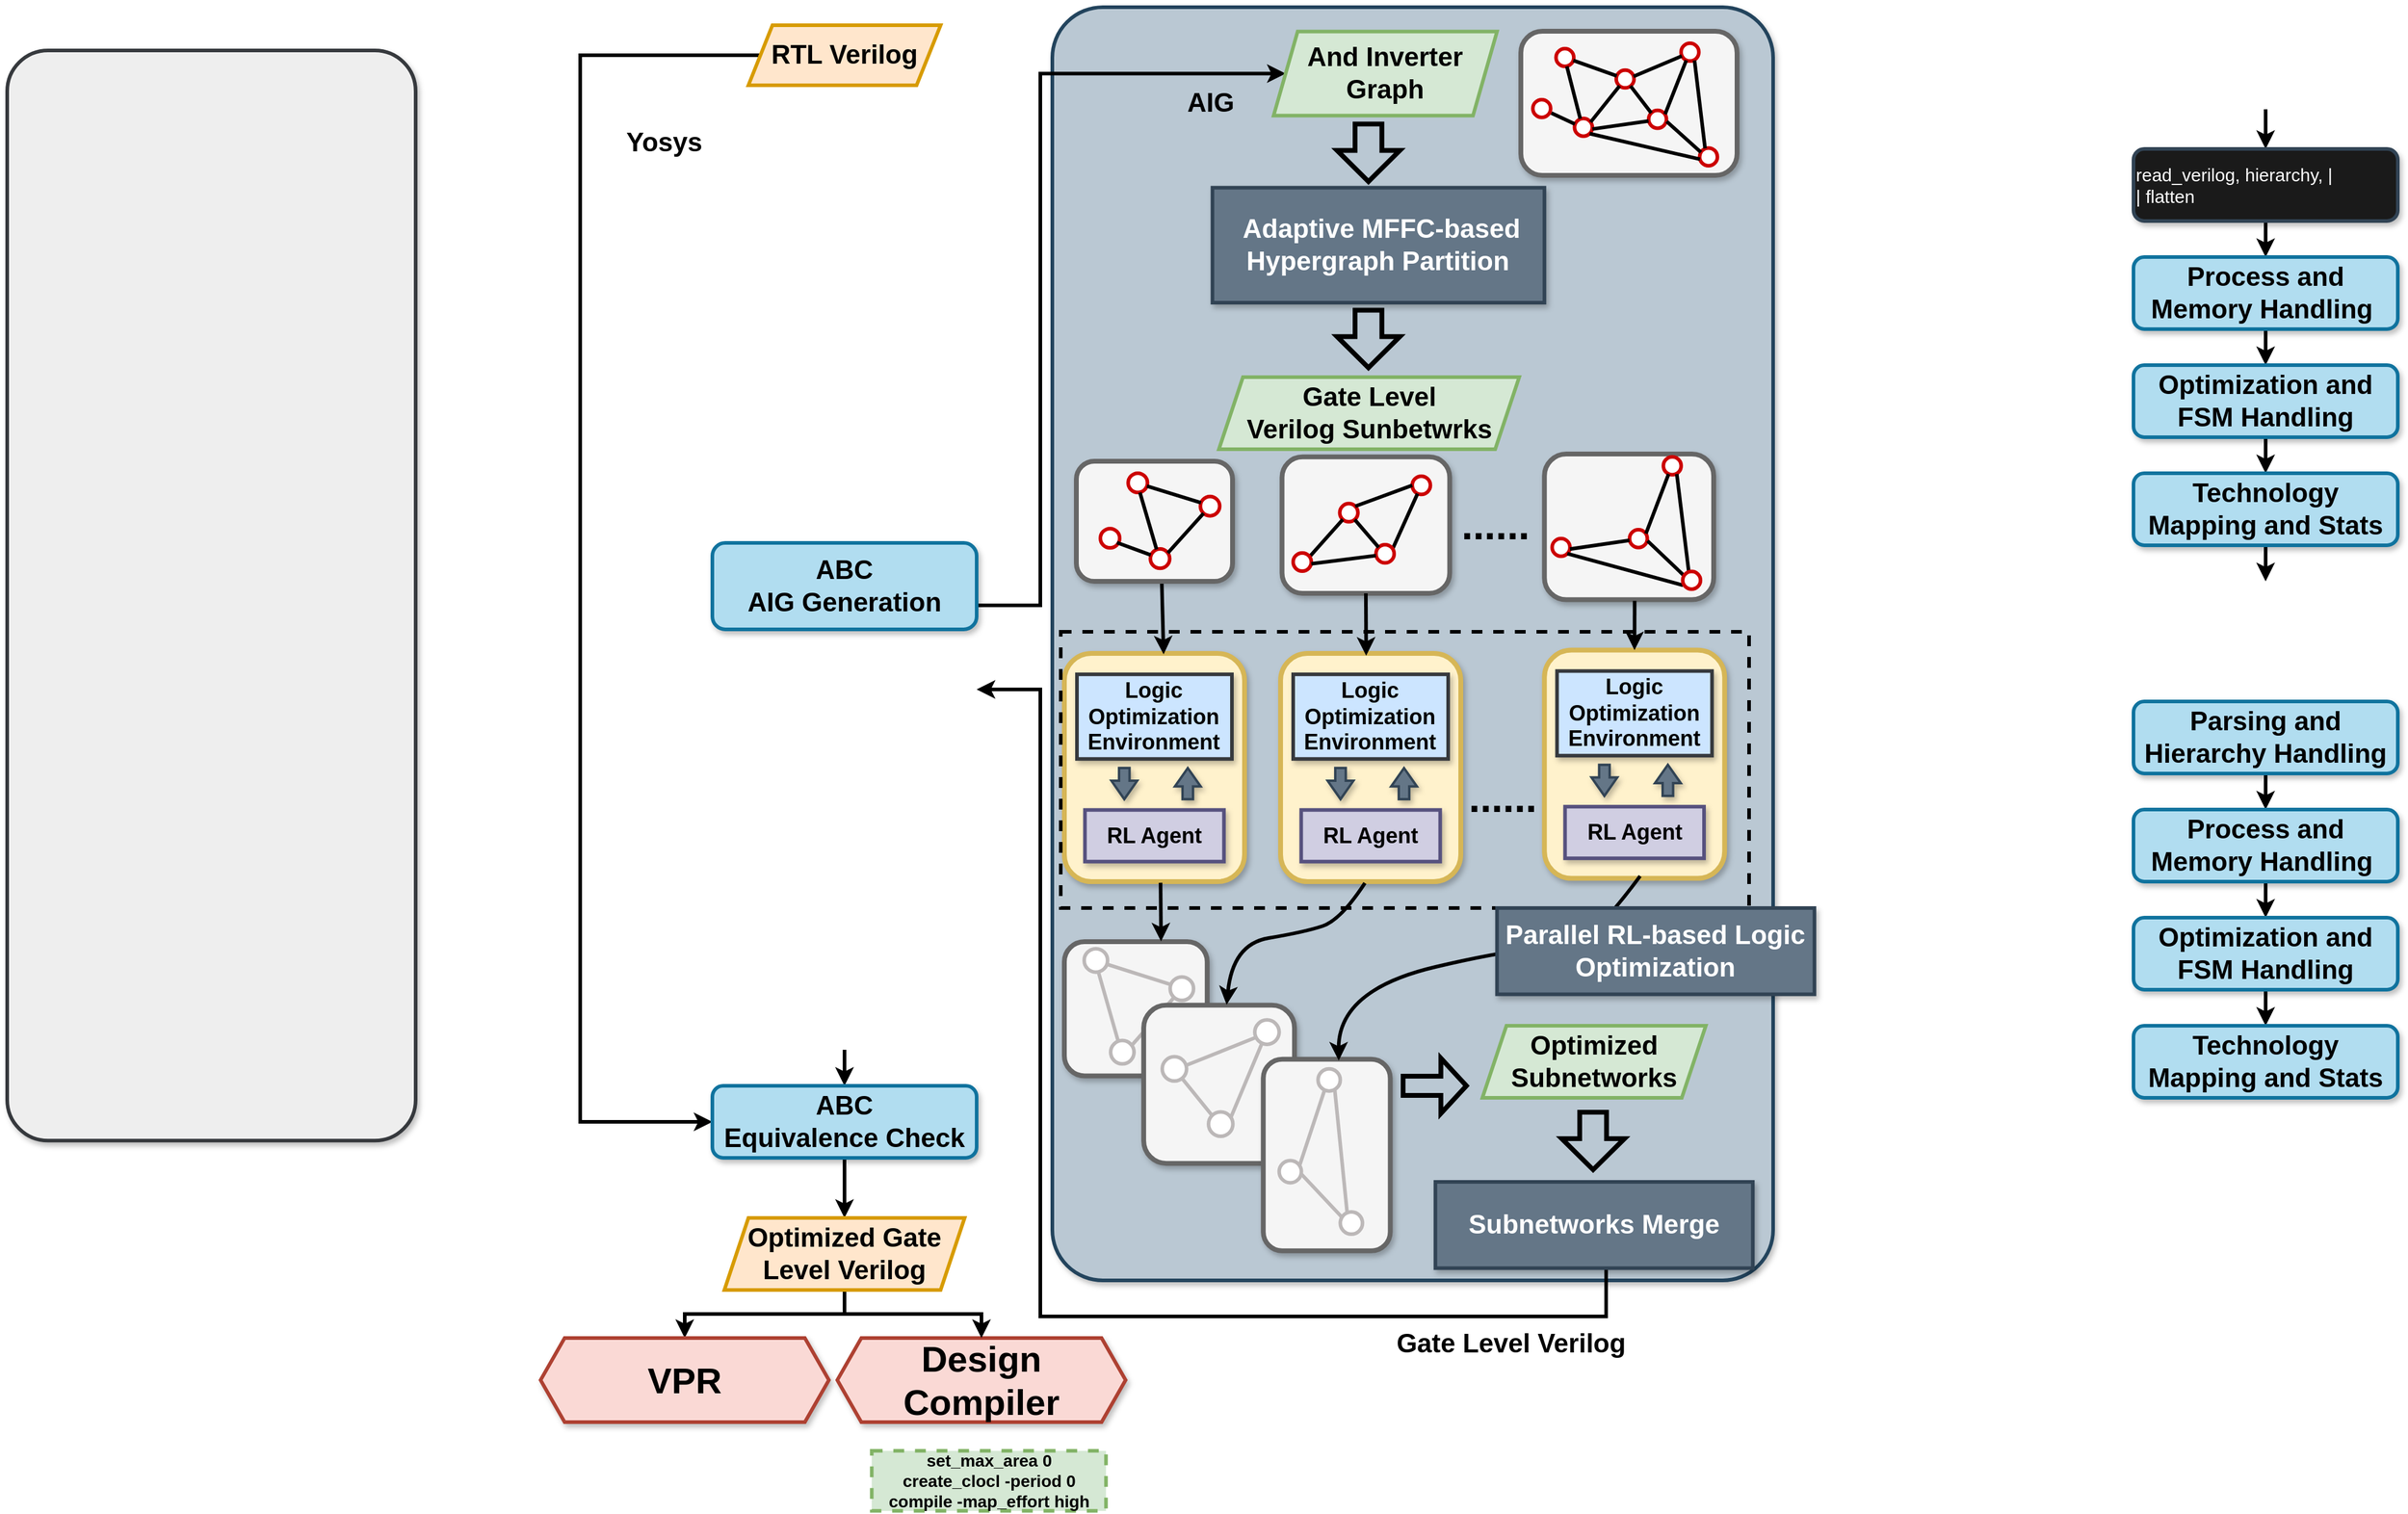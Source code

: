 <mxfile version="24.7.6">
  <diagram name="第 1 页" id="HAvIKgZ25yOHQbioZGKh">
    <mxGraphModel dx="6003" dy="2794" grid="1" gridSize="10" guides="1" tooltips="1" connect="1" arrows="1" fold="1" page="1" pageScale="1" pageWidth="1150" pageHeight="1300" math="0" shadow="0">
      <root>
        <mxCell id="0" />
        <mxCell id="1" parent="0" />
        <mxCell id="H0RHcH_2FTHYZ-mKpaNJ-111" value="" style="rounded=1;whiteSpace=wrap;html=1;fillColor=#bac8d3;strokeColor=#23445d;strokeWidth=3;shadow=1;arcSize=7;textShadow=1;" vertex="1" parent="1">
          <mxGeometry x="-1810" y="-1276" width="600" height="1060" as="geometry" />
        </mxCell>
        <mxCell id="fzru5klA7RKhJBc94vuA-6" value="&lt;font face=&quot;Helvetica&quot; size=&quot;1&quot;&gt;&lt;b style=&quot;font-size: 30px;&quot;&gt;Design Compiler&lt;/b&gt;&lt;/font&gt;" style="shape=hexagon;perimeter=hexagonPerimeter2;whiteSpace=wrap;html=1;fixedSize=1;strokeColor=#ae4132;fillColor=#fad9d5;strokeWidth=3;shadow=1;" parent="1" vertex="1">
          <mxGeometry x="-1989" y="-168" width="240" height="70" as="geometry" />
        </mxCell>
        <mxCell id="fzru5klA7RKhJBc94vuA-12" value="&lt;font face=&quot;Helvetica&quot; style=&quot;font-size: 14px;&quot;&gt;&lt;b style=&quot;&quot;&gt;set_max_area 0&lt;br&gt;create_clocl -period 0&lt;br&gt;compile -map_effort high&lt;/b&gt;&lt;/font&gt;" style="rounded=0;whiteSpace=wrap;html=1;dashed=1;perimeterSpacing=3;strokeWidth=3;fillColor=#d5e8d4;strokeColor=#82b366;" parent="1" vertex="1">
          <mxGeometry x="-1960.32" y="-74.07" width="195" height="50" as="geometry" />
        </mxCell>
        <mxCell id="-el-lTCZ7dYY3-WtjOfP-2" value="" style="rounded=1;whiteSpace=wrap;html=1;fillColor=#eeeeee;strokeColor=#36393d;strokeWidth=3;shadow=1;arcSize=10;" parent="1" vertex="1">
          <mxGeometry x="-2680" y="-1240" width="340" height="907.66" as="geometry" />
        </mxCell>
        <mxCell id="-el-lTCZ7dYY3-WtjOfP-6" value="" style="endArrow=classic;html=1;rounded=0;strokeWidth=3;entryX=0;entryY=0.5;entryDx=0;entryDy=0;edgeStyle=orthogonalEdgeStyle;exitX=1;exitY=0.5;exitDx=0;exitDy=0;" parent="1" target="H0RHcH_2FTHYZ-mKpaNJ-187" edge="1" source="H0RHcH_2FTHYZ-mKpaNJ-228">
          <mxGeometry width="50" height="50" relative="1" as="geometry">
            <mxPoint x="-1966" y="-1018" as="sourcePoint" />
            <mxPoint x="-1515.21" y="-1222.53" as="targetPoint" />
            <Array as="points">
              <mxPoint x="-1946" y="-788" />
              <mxPoint x="-1946" y="-778" />
              <mxPoint x="-1820" y="-778" />
              <mxPoint x="-1820" y="-1221" />
            </Array>
          </mxGeometry>
        </mxCell>
        <mxCell id="-el-lTCZ7dYY3-WtjOfP-274" value="" style="endArrow=classic;html=1;rounded=0;strokeWidth=3;edgeStyle=orthogonalEdgeStyle;exitX=0.53;exitY=0.986;exitDx=0;exitDy=0;exitPerimeter=0;entryX=1;entryY=0.5;entryDx=0;entryDy=0;" parent="1" source="H0RHcH_2FTHYZ-mKpaNJ-75" edge="1">
          <mxGeometry width="50" height="50" relative="1" as="geometry">
            <mxPoint x="-1253.21" y="-96.06" as="sourcePoint" />
            <mxPoint x="-1873" y="-708" as="targetPoint" />
            <Array as="points">
              <mxPoint x="-1349" y="-186" />
              <mxPoint x="-1820" y="-186" />
              <mxPoint x="-1820" y="-708" />
            </Array>
          </mxGeometry>
        </mxCell>
        <mxCell id="-el-lTCZ7dYY3-WtjOfP-275" value="&lt;b style=&quot;&quot;&gt;&lt;font style=&quot;font-size: 22px;&quot;&gt;AIG&amp;nbsp;&lt;/font&gt;&lt;/b&gt;" style="text;html=1;align=center;verticalAlign=middle;whiteSpace=wrap;rounded=0;" parent="1" vertex="1">
          <mxGeometry x="-1711.62" y="-1201.15" width="74.12" height="10.15" as="geometry" />
        </mxCell>
        <mxCell id="H0RHcH_2FTHYZ-mKpaNJ-251" style="edgeStyle=orthogonalEdgeStyle;rounded=0;orthogonalLoop=1;jettySize=auto;html=1;entryX=0;entryY=0.5;entryDx=0;entryDy=0;strokeWidth=3;" edge="1" parent="1" source="SU_nRj_41NOhbr6IneJR-1" target="H0RHcH_2FTHYZ-mKpaNJ-248">
          <mxGeometry relative="1" as="geometry">
            <Array as="points">
              <mxPoint x="-2203" y="-1236" />
              <mxPoint x="-2203" y="-348" />
            </Array>
          </mxGeometry>
        </mxCell>
        <mxCell id="SU_nRj_41NOhbr6IneJR-1" value="&lt;b style=&quot;&quot;&gt;&lt;font style=&quot;font-size: 22px;&quot;&gt;RTL Verilog&lt;/font&gt;&lt;/b&gt;" style="shape=parallelogram;perimeter=parallelogramPerimeter;whiteSpace=wrap;html=1;fixedSize=1;fillColor=#ffe6cc;strokeColor=#d79b00;strokeWidth=3;" parent="1" vertex="1">
          <mxGeometry x="-2063" y="-1261" width="160" height="50" as="geometry" />
        </mxCell>
        <mxCell id="SU_nRj_41NOhbr6IneJR-2" value="&lt;font style=&quot;font-size: 22px;&quot;&gt;&lt;b&gt;Yosys&lt;/b&gt;&lt;/font&gt;" style="text;html=1;align=center;verticalAlign=middle;whiteSpace=wrap;rounded=0;" parent="1" vertex="1">
          <mxGeometry x="-2163" y="-1178" width="60" height="30" as="geometry" />
        </mxCell>
        <mxCell id="H0RHcH_2FTHYZ-mKpaNJ-74" value="" style="shape=flexArrow;endArrow=classic;html=1;rounded=0;strokeWidth=4;endWidth=25.993;endSize=7.303;width=19.31;" edge="1" parent="1">
          <mxGeometry width="50" height="50" relative="1" as="geometry">
            <mxPoint x="-1546.841" y="-1180.728" as="sourcePoint" />
            <mxPoint x="-1546.841" y="-1128.867" as="targetPoint" />
          </mxGeometry>
        </mxCell>
        <mxCell id="H0RHcH_2FTHYZ-mKpaNJ-75" value="&lt;b style=&quot;&quot;&gt;&lt;font style=&quot;font-size: 22px;&quot;&gt;Subnetworks Merge&lt;/font&gt;&lt;/b&gt;" style="rounded=0;whiteSpace=wrap;html=1;fillColor=#647687;fontColor=#ffffff;strokeColor=#314354;strokeWidth=3;shadow=1;container=0;" vertex="1" parent="1">
          <mxGeometry x="-1491.124" y="-297.998" width="264.237" height="71.808" as="geometry" />
        </mxCell>
        <mxCell id="H0RHcH_2FTHYZ-mKpaNJ-76" value="" style="shape=flexArrow;endArrow=classic;html=1;rounded=0;strokeWidth=4;endWidth=25.993;endSize=7.303;width=19.31;" edge="1" parent="1">
          <mxGeometry width="50" height="50" relative="1" as="geometry">
            <mxPoint x="-1359.836" y="-357.997" as="sourcePoint" />
            <mxPoint x="-1359.836" y="-306.136" as="targetPoint" />
          </mxGeometry>
        </mxCell>
        <mxCell id="H0RHcH_2FTHYZ-mKpaNJ-93" value="" style="shape=flexArrow;endArrow=classic;html=1;rounded=0;strokeWidth=4;endWidth=25.993;endSize=7.303;width=19.31;" edge="1" parent="1">
          <mxGeometry width="50" height="50" relative="1" as="geometry">
            <mxPoint x="-1546.841" y="-1025.731" as="sourcePoint" />
            <mxPoint x="-1546.841" y="-973.869" as="targetPoint" />
          </mxGeometry>
        </mxCell>
        <mxCell id="H0RHcH_2FTHYZ-mKpaNJ-94" value="&lt;span style=&quot;font-size: 34px;&quot;&gt;&lt;b&gt;......&lt;/b&gt;&lt;/span&gt;" style="text;html=1;align=center;verticalAlign=middle;whiteSpace=wrap;rounded=0;container=0;" vertex="1" parent="1">
          <mxGeometry x="-1487.155" y="-856.764" width="92.483" height="23.936" as="geometry" />
        </mxCell>
        <mxCell id="H0RHcH_2FTHYZ-mKpaNJ-73" value="&lt;b style=&quot;color: rgb(0, 0, 0);&quot;&gt;&lt;font style=&quot;font-size: 22px;&quot; color=&quot;#ffffff&quot;&gt;&amp;nbsp;Adaptive MFFC-based Hypergraph Partition&lt;/font&gt;&lt;/b&gt;" style="rounded=0;whiteSpace=wrap;html=1;fillColor=#647687;fontColor=#ffffff;strokeColor=#314354;strokeWidth=3;shadow=1;container=0;" vertex="1" parent="1">
          <mxGeometry x="-1676.71" y="-1125.73" width="276.35" height="95.74" as="geometry" />
        </mxCell>
        <mxCell id="H0RHcH_2FTHYZ-mKpaNJ-119" value="" style="group" vertex="1" connectable="0" parent="1">
          <mxGeometry x="-1400.36" y="-904" width="140.89" height="121.27" as="geometry" />
        </mxCell>
        <mxCell id="H0RHcH_2FTHYZ-mKpaNJ-77" value="" style="rounded=1;whiteSpace=wrap;html=1;fillColor=#f5f5f5;fontColor=#333333;strokeColor=#666666;strokeWidth=4;shadow=1;container=0;" vertex="1" parent="H0RHcH_2FTHYZ-mKpaNJ-119">
          <mxGeometry width="140.89" height="121.27" as="geometry" />
        </mxCell>
        <mxCell id="H0RHcH_2FTHYZ-mKpaNJ-85" value="" style="ellipse;whiteSpace=wrap;html=1;aspect=fixed;strokeColor=#CC0000;strokeWidth=3;container=0;" vertex="1" parent="H0RHcH_2FTHYZ-mKpaNJ-119">
          <mxGeometry x="6.441" y="70.337" width="14.79" height="14.79" as="geometry" />
        </mxCell>
        <mxCell id="H0RHcH_2FTHYZ-mKpaNJ-86" value="" style="ellipse;whiteSpace=wrap;html=1;aspect=fixed;strokeColor=#CC0000;strokeWidth=3;container=0;" vertex="1" parent="H0RHcH_2FTHYZ-mKpaNJ-119">
          <mxGeometry x="70.848" y="63.06" width="14.79" height="14.79" as="geometry" />
        </mxCell>
        <mxCell id="H0RHcH_2FTHYZ-mKpaNJ-87" value="" style="ellipse;whiteSpace=wrap;html=1;aspect=fixed;strokeColor=#CC0000;strokeWidth=3;container=0;" vertex="1" parent="H0RHcH_2FTHYZ-mKpaNJ-119">
          <mxGeometry x="99.026" y="2.425" width="14.79" height="14.79" as="geometry" />
        </mxCell>
        <mxCell id="H0RHcH_2FTHYZ-mKpaNJ-88" value="" style="endArrow=none;html=1;rounded=0;strokeWidth=3;exitX=1.003;exitY=0.597;exitDx=0;exitDy=0;exitPerimeter=0;entryX=-0.006;entryY=0.597;entryDx=0;entryDy=0;entryPerimeter=0;" edge="1" parent="H0RHcH_2FTHYZ-mKpaNJ-119" source="H0RHcH_2FTHYZ-mKpaNJ-85" target="H0RHcH_2FTHYZ-mKpaNJ-86">
          <mxGeometry width="50" height="50" relative="1" as="geometry">
            <mxPoint x="24.958" y="79.068" as="sourcePoint" />
            <mxPoint x="49.11" y="48.508" as="targetPoint" />
          </mxGeometry>
        </mxCell>
        <mxCell id="H0RHcH_2FTHYZ-mKpaNJ-89" value="" style="endArrow=none;html=1;rounded=0;strokeWidth=3;entryX=0.923;entryY=0.216;entryDx=0;entryDy=0;exitX=0.292;exitY=0.963;exitDx=0;exitDy=0;exitPerimeter=0;entryPerimeter=0;" edge="1" parent="H0RHcH_2FTHYZ-mKpaNJ-119" source="H0RHcH_2FTHYZ-mKpaNJ-87" target="H0RHcH_2FTHYZ-mKpaNJ-86">
          <mxGeometry width="50" height="50" relative="1" as="geometry">
            <mxPoint x="59.979" y="48.508" as="sourcePoint" />
            <mxPoint x="77.288" y="70.822" as="targetPoint" />
          </mxGeometry>
        </mxCell>
        <mxCell id="H0RHcH_2FTHYZ-mKpaNJ-90" value="" style="endArrow=none;html=1;rounded=0;strokeWidth=3;exitX=1.012;exitY=0.625;exitDx=0;exitDy=0;exitPerimeter=0;entryX=0.073;entryY=0.237;entryDx=0;entryDy=0;entryPerimeter=0;" edge="1" parent="H0RHcH_2FTHYZ-mKpaNJ-119" source="H0RHcH_2FTHYZ-mKpaNJ-86" target="H0RHcH_2FTHYZ-mKpaNJ-108">
          <mxGeometry width="50" height="50" relative="1" as="geometry">
            <mxPoint x="86.949" y="48.508" as="sourcePoint" />
            <mxPoint x="154.174" y="94.591" as="targetPoint" />
          </mxGeometry>
        </mxCell>
        <mxCell id="H0RHcH_2FTHYZ-mKpaNJ-91" value="" style="endArrow=none;html=1;rounded=0;strokeWidth=3;entryX=0.308;entryY=0.021;entryDx=0;entryDy=0;exitX=0.755;exitY=0.968;exitDx=0;exitDy=0;exitPerimeter=0;entryPerimeter=0;" edge="1" parent="H0RHcH_2FTHYZ-mKpaNJ-119" source="H0RHcH_2FTHYZ-mKpaNJ-87">
          <mxGeometry width="50" height="50" relative="1" as="geometry">
            <mxPoint x="107.881" y="26.194" as="sourcePoint" />
            <mxPoint x="120.087" y="97.423" as="targetPoint" />
          </mxGeometry>
        </mxCell>
        <mxCell id="H0RHcH_2FTHYZ-mKpaNJ-92" value="" style="endArrow=none;html=1;rounded=0;strokeWidth=3;exitX=1;exitY=1;exitDx=0;exitDy=0;entryX=0.018;entryY=0.633;entryDx=0;entryDy=0;entryPerimeter=0;" edge="1" parent="H0RHcH_2FTHYZ-mKpaNJ-119" source="H0RHcH_2FTHYZ-mKpaNJ-85">
          <mxGeometry width="50" height="50" relative="1" as="geometry">
            <mxPoint x="26.568" y="86.829" as="sourcePoint" />
            <mxPoint x="115.417" y="109.298" as="targetPoint" />
          </mxGeometry>
        </mxCell>
        <mxCell id="H0RHcH_2FTHYZ-mKpaNJ-108" value="" style="ellipse;whiteSpace=wrap;html=1;aspect=fixed;strokeColor=#CC0000;strokeWidth=3;container=0;" vertex="1" parent="H0RHcH_2FTHYZ-mKpaNJ-119">
          <mxGeometry x="115.127" y="97.744" width="14.79" height="14.79" as="geometry" />
        </mxCell>
        <mxCell id="H0RHcH_2FTHYZ-mKpaNJ-10" value="&lt;span style=&quot;font-size: 34px;&quot;&gt;&lt;b&gt;......&lt;/b&gt;&lt;/span&gt;" style="text;html=1;align=center;verticalAlign=middle;whiteSpace=wrap;rounded=0;container=0;" vertex="1" parent="1">
          <mxGeometry x="-1480.501" y="-629.968" width="92.483" height="23.936" as="geometry" />
        </mxCell>
        <mxCell id="H0RHcH_2FTHYZ-mKpaNJ-186" value="" style="group" vertex="1" connectable="0" parent="1">
          <mxGeometry x="-1420" y="-1256" width="180" height="120" as="geometry" />
        </mxCell>
        <mxCell id="H0RHcH_2FTHYZ-mKpaNJ-185" value="" style="rounded=1;whiteSpace=wrap;html=1;fillColor=#f5f5f5;fontColor=#333333;strokeColor=#666666;strokeWidth=4;shadow=1;container=0;" vertex="1" parent="H0RHcH_2FTHYZ-mKpaNJ-186">
          <mxGeometry width="180" height="120" as="geometry" />
        </mxCell>
        <mxCell id="H0RHcH_2FTHYZ-mKpaNJ-155" value="" style="ellipse;whiteSpace=wrap;html=1;aspect=fixed;strokeColor=#CC0000;strokeWidth=3;container=0;" vertex="1" parent="H0RHcH_2FTHYZ-mKpaNJ-186">
          <mxGeometry x="29.28" y="14.472" width="14.81" height="14.81" as="geometry" />
        </mxCell>
        <mxCell id="H0RHcH_2FTHYZ-mKpaNJ-156" value="" style="ellipse;whiteSpace=wrap;html=1;aspect=fixed;strokeColor=#CC0000;strokeWidth=3;container=0;" vertex="1" parent="H0RHcH_2FTHYZ-mKpaNJ-186">
          <mxGeometry x="44.704" y="72.605" width="14.81" height="14.81" as="geometry" />
        </mxCell>
        <mxCell id="H0RHcH_2FTHYZ-mKpaNJ-157" value="" style="ellipse;whiteSpace=wrap;html=1;aspect=fixed;strokeColor=#CC0000;strokeWidth=3;container=0;" vertex="1" parent="H0RHcH_2FTHYZ-mKpaNJ-186">
          <mxGeometry x="79.408" y="32.359" width="14.81" height="14.81" as="geometry" />
        </mxCell>
        <mxCell id="H0RHcH_2FTHYZ-mKpaNJ-158" value="" style="ellipse;whiteSpace=wrap;html=1;aspect=fixed;strokeColor=#CC0000;strokeWidth=3;container=0;" vertex="1" parent="H0RHcH_2FTHYZ-mKpaNJ-186">
          <mxGeometry x="106.4" y="65.898" width="14.81" height="14.81" as="geometry" />
        </mxCell>
        <mxCell id="H0RHcH_2FTHYZ-mKpaNJ-159" value="" style="ellipse;whiteSpace=wrap;html=1;aspect=fixed;strokeColor=#CC0000;strokeWidth=3;container=0;" vertex="1" parent="H0RHcH_2FTHYZ-mKpaNJ-186">
          <mxGeometry x="133.392" y="10" width="14.81" height="14.81" as="geometry" />
        </mxCell>
        <mxCell id="H0RHcH_2FTHYZ-mKpaNJ-160" value="" style="ellipse;whiteSpace=wrap;html=1;aspect=fixed;strokeColor=#CC0000;strokeWidth=3;container=0;" vertex="1" parent="H0RHcH_2FTHYZ-mKpaNJ-186">
          <mxGeometry x="148.816" y="97.2" width="14.81" height="14.81" as="geometry" />
        </mxCell>
        <mxCell id="H0RHcH_2FTHYZ-mKpaNJ-161" value="" style="ellipse;whiteSpace=wrap;html=1;aspect=fixed;strokeColor=#CC0000;strokeWidth=3;container=0;" vertex="1" parent="H0RHcH_2FTHYZ-mKpaNJ-186">
          <mxGeometry x="10" y="56.954" width="14.81" height="14.81" as="geometry" />
        </mxCell>
        <mxCell id="H0RHcH_2FTHYZ-mKpaNJ-162" value="" style="endArrow=none;html=1;rounded=0;strokeWidth=3;exitX=0.017;exitY=0.313;exitDx=0;exitDy=0;exitPerimeter=0;" edge="1" parent="H0RHcH_2FTHYZ-mKpaNJ-186" source="H0RHcH_2FTHYZ-mKpaNJ-156">
          <mxGeometry width="50" height="50" relative="1" as="geometry">
            <mxPoint x="6.144" y="90.493" as="sourcePoint" />
            <mxPoint x="25.424" y="68.134" as="targetPoint" />
          </mxGeometry>
        </mxCell>
        <mxCell id="H0RHcH_2FTHYZ-mKpaNJ-163" value="" style="endArrow=none;html=1;rounded=0;strokeWidth=3;exitX=0.321;exitY=0.022;exitDx=0;exitDy=0;exitPerimeter=0;entryX=0.609;entryY=1;entryDx=0;entryDy=0;entryPerimeter=0;" edge="1" parent="H0RHcH_2FTHYZ-mKpaNJ-186" source="H0RHcH_2FTHYZ-mKpaNJ-156" target="H0RHcH_2FTHYZ-mKpaNJ-155">
          <mxGeometry width="50" height="50" relative="1" as="geometry">
            <mxPoint x="56.658" y="42.644" as="sourcePoint" />
            <mxPoint x="36.992" y="32.359" as="targetPoint" />
          </mxGeometry>
        </mxCell>
        <mxCell id="H0RHcH_2FTHYZ-mKpaNJ-164" value="" style="endArrow=none;html=1;rounded=0;strokeWidth=3;exitX=0.027;exitY=0.324;exitDx=0;exitDy=0;exitPerimeter=0;entryX=0.974;entryY=0.663;entryDx=0;entryDy=0;entryPerimeter=0;" edge="1" parent="H0RHcH_2FTHYZ-mKpaNJ-186" source="H0RHcH_2FTHYZ-mKpaNJ-157" target="H0RHcH_2FTHYZ-mKpaNJ-155">
          <mxGeometry width="50" height="50" relative="1" as="geometry">
            <mxPoint x="64.37" y="38.172" as="sourcePoint" />
            <mxPoint x="44.704" y="27.887" as="targetPoint" />
          </mxGeometry>
        </mxCell>
        <mxCell id="H0RHcH_2FTHYZ-mKpaNJ-165" value="" style="endArrow=none;html=1;rounded=0;strokeWidth=3;exitX=0.906;exitY=0.204;exitDx=0;exitDy=0;exitPerimeter=0;" edge="1" parent="H0RHcH_2FTHYZ-mKpaNJ-186" source="H0RHcH_2FTHYZ-mKpaNJ-156" target="H0RHcH_2FTHYZ-mKpaNJ-157">
          <mxGeometry width="50" height="50" relative="1" as="geometry">
            <mxPoint x="52.802" y="87.362" as="sourcePoint" />
            <mxPoint x="33.136" y="77.077" as="targetPoint" />
          </mxGeometry>
        </mxCell>
        <mxCell id="H0RHcH_2FTHYZ-mKpaNJ-166" value="" style="endArrow=none;html=1;rounded=0;strokeWidth=3;exitX=1.003;exitY=0.597;exitDx=0;exitDy=0;exitPerimeter=0;entryX=-0.006;entryY=0.597;entryDx=0;entryDy=0;entryPerimeter=0;" edge="1" parent="H0RHcH_2FTHYZ-mKpaNJ-186" source="H0RHcH_2FTHYZ-mKpaNJ-156" target="H0RHcH_2FTHYZ-mKpaNJ-158">
          <mxGeometry width="50" height="50" relative="1" as="geometry">
            <mxPoint x="62.442" y="80.655" as="sourcePoint" />
            <mxPoint x="85.578" y="52.482" as="targetPoint" />
          </mxGeometry>
        </mxCell>
        <mxCell id="H0RHcH_2FTHYZ-mKpaNJ-167" value="" style="endArrow=none;html=1;rounded=0;strokeWidth=3;entryX=0;entryY=0;entryDx=0;entryDy=0;" edge="1" parent="H0RHcH_2FTHYZ-mKpaNJ-186" source="H0RHcH_2FTHYZ-mKpaNJ-157" target="H0RHcH_2FTHYZ-mKpaNJ-158">
          <mxGeometry width="50" height="50" relative="1" as="geometry">
            <mxPoint x="63.984" y="87.809" as="sourcePoint" />
            <mxPoint x="111.027" y="83.785" as="targetPoint" />
          </mxGeometry>
        </mxCell>
        <mxCell id="H0RHcH_2FTHYZ-mKpaNJ-168" value="" style="endArrow=none;html=1;rounded=0;strokeWidth=3;exitX=0.975;exitY=0.358;exitDx=0;exitDy=0;exitPerimeter=0;entryX=0.04;entryY=0.72;entryDx=0;entryDy=0;entryPerimeter=0;" edge="1" parent="H0RHcH_2FTHYZ-mKpaNJ-186" source="H0RHcH_2FTHYZ-mKpaNJ-157" target="H0RHcH_2FTHYZ-mKpaNJ-159">
          <mxGeometry width="50" height="50" relative="1" as="geometry">
            <mxPoint x="62.442" y="80.655" as="sourcePoint" />
            <mxPoint x="85.578" y="52.482" as="targetPoint" />
          </mxGeometry>
        </mxCell>
        <mxCell id="H0RHcH_2FTHYZ-mKpaNJ-169" value="" style="endArrow=none;html=1;rounded=0;strokeWidth=3;entryX=0.923;entryY=0.216;entryDx=0;entryDy=0;exitX=0.292;exitY=0.963;exitDx=0;exitDy=0;exitPerimeter=0;entryPerimeter=0;" edge="1" parent="H0RHcH_2FTHYZ-mKpaNJ-186" source="H0RHcH_2FTHYZ-mKpaNJ-159" target="H0RHcH_2FTHYZ-mKpaNJ-158">
          <mxGeometry width="50" height="50" relative="1" as="geometry">
            <mxPoint x="95.989" y="52.482" as="sourcePoint" />
            <mxPoint x="112.57" y="73.053" as="targetPoint" />
          </mxGeometry>
        </mxCell>
        <mxCell id="H0RHcH_2FTHYZ-mKpaNJ-170" value="" style="endArrow=none;html=1;rounded=0;strokeWidth=3;exitX=1.012;exitY=0.625;exitDx=0;exitDy=0;exitPerimeter=0;entryX=0.073;entryY=0.237;entryDx=0;entryDy=0;entryPerimeter=0;" edge="1" parent="H0RHcH_2FTHYZ-mKpaNJ-186" source="H0RHcH_2FTHYZ-mKpaNJ-158" target="H0RHcH_2FTHYZ-mKpaNJ-160">
          <mxGeometry width="50" height="50" relative="1" as="geometry">
            <mxPoint x="95.989" y="52.482" as="sourcePoint" />
            <mxPoint x="160.384" y="94.964" as="targetPoint" />
          </mxGeometry>
        </mxCell>
        <mxCell id="H0RHcH_2FTHYZ-mKpaNJ-171" value="" style="endArrow=none;html=1;rounded=0;strokeWidth=3;entryX=0.308;entryY=0.021;entryDx=0;entryDy=0;exitX=0.755;exitY=0.968;exitDx=0;exitDy=0;exitPerimeter=0;entryPerimeter=0;" edge="1" parent="H0RHcH_2FTHYZ-mKpaNJ-186" source="H0RHcH_2FTHYZ-mKpaNJ-159" target="H0RHcH_2FTHYZ-mKpaNJ-160">
          <mxGeometry width="50" height="50" relative="1" as="geometry">
            <mxPoint x="141.875" y="31.912" as="sourcePoint" />
            <mxPoint x="124.523" y="74.394" as="targetPoint" />
          </mxGeometry>
        </mxCell>
        <mxCell id="H0RHcH_2FTHYZ-mKpaNJ-172" value="" style="endArrow=none;html=1;rounded=0;strokeWidth=3;exitX=1;exitY=1;exitDx=0;exitDy=0;entryX=0.018;entryY=0.633;entryDx=0;entryDy=0;entryPerimeter=0;" edge="1" parent="H0RHcH_2FTHYZ-mKpaNJ-186" source="H0RHcH_2FTHYZ-mKpaNJ-156" target="H0RHcH_2FTHYZ-mKpaNJ-160">
          <mxGeometry width="50" height="50" relative="1" as="geometry">
            <mxPoint x="63.984" y="87.809" as="sourcePoint" />
            <mxPoint x="168.096" y="99.436" as="targetPoint" />
          </mxGeometry>
        </mxCell>
        <mxCell id="H0RHcH_2FTHYZ-mKpaNJ-187" value="&lt;b style=&quot;font-size: 22px;&quot;&gt;And Inverter Graph&lt;/b&gt;" style="shape=parallelogram;perimeter=parallelogramPerimeter;whiteSpace=wrap;html=1;fixedSize=1;fillColor=#d5e8d4;strokeColor=#82b366;strokeWidth=3;" vertex="1" parent="1">
          <mxGeometry x="-1625.8" y="-1255.73" width="185.98" height="70" as="geometry" />
        </mxCell>
        <mxCell id="H0RHcH_2FTHYZ-mKpaNJ-188" value="" style="group" vertex="1" connectable="0" parent="1">
          <mxGeometry x="-1618.79" y="-901.6" width="139.57" height="113.6" as="geometry" />
        </mxCell>
        <mxCell id="H0RHcH_2FTHYZ-mKpaNJ-78" value="" style="rounded=1;whiteSpace=wrap;html=1;fillColor=#f5f5f5;fontColor=#333333;strokeColor=#666666;strokeWidth=4;shadow=1;container=0;" vertex="1" parent="H0RHcH_2FTHYZ-mKpaNJ-188">
          <mxGeometry width="139.57" height="113.6" as="geometry" />
        </mxCell>
        <mxCell id="H0RHcH_2FTHYZ-mKpaNJ-115" value="" style="group" vertex="1" connectable="0" parent="H0RHcH_2FTHYZ-mKpaNJ-188">
          <mxGeometry x="9.26" y="16.09" width="129.57" height="93.6" as="geometry" />
        </mxCell>
        <mxCell id="H0RHcH_2FTHYZ-mKpaNJ-79" value="" style="ellipse;whiteSpace=wrap;html=1;aspect=fixed;strokeColor=#CC0000;strokeWidth=3;container=0;" vertex="1" parent="H0RHcH_2FTHYZ-mKpaNJ-115">
          <mxGeometry x="38.787" y="22.817" width="15.113" height="15.113" as="geometry" />
        </mxCell>
        <mxCell id="H0RHcH_2FTHYZ-mKpaNJ-80" value="" style="ellipse;whiteSpace=wrap;html=1;aspect=fixed;strokeColor=#CC0000;strokeWidth=3;container=0;" vertex="1" parent="H0RHcH_2FTHYZ-mKpaNJ-115">
          <mxGeometry x="99.121" width="15.113" height="15.113" as="geometry" />
        </mxCell>
        <mxCell id="H0RHcH_2FTHYZ-mKpaNJ-81" value="" style="endArrow=none;html=1;rounded=0;strokeWidth=3;exitX=0.906;exitY=0.204;exitDx=0;exitDy=0;exitPerimeter=0;" edge="1" parent="H0RHcH_2FTHYZ-mKpaNJ-115" source="H0RHcH_2FTHYZ-mKpaNJ-105" target="H0RHcH_2FTHYZ-mKpaNJ-79">
          <mxGeometry width="50" height="50" relative="1" as="geometry">
            <mxPoint x="9.05" y="78.946" as="sourcePoint" />
            <mxPoint x="-12.929" y="68.45" as="targetPoint" />
          </mxGeometry>
        </mxCell>
        <mxCell id="H0RHcH_2FTHYZ-mKpaNJ-84" value="" style="endArrow=none;html=1;rounded=0;strokeWidth=3;entryX=0.923;entryY=0.216;entryDx=0;entryDy=0;exitX=0.292;exitY=0.963;exitDx=0;exitDy=0;exitPerimeter=0;entryPerimeter=0;" edge="1" parent="H0RHcH_2FTHYZ-mKpaNJ-115" source="H0RHcH_2FTHYZ-mKpaNJ-80" target="H0RHcH_2FTHYZ-mKpaNJ-106">
          <mxGeometry width="50" height="50" relative="1" as="geometry">
            <mxPoint x="57.318" y="43.352" as="sourcePoint" />
            <mxPoint x="75.849" y="64.343" as="targetPoint" />
          </mxGeometry>
        </mxCell>
        <mxCell id="H0RHcH_2FTHYZ-mKpaNJ-105" value="" style="ellipse;whiteSpace=wrap;html=1;aspect=fixed;strokeColor=#CC0000;strokeWidth=3;container=0;" vertex="1" parent="H0RHcH_2FTHYZ-mKpaNJ-115">
          <mxGeometry y="63.887" width="15.113" height="15.113" as="geometry" />
        </mxCell>
        <mxCell id="H0RHcH_2FTHYZ-mKpaNJ-106" value="" style="ellipse;whiteSpace=wrap;html=1;aspect=fixed;strokeColor=#CC0000;strokeWidth=3;container=0;" vertex="1" parent="H0RHcH_2FTHYZ-mKpaNJ-115">
          <mxGeometry x="68.954" y="57.042" width="15.113" height="15.113" as="geometry" />
        </mxCell>
        <mxCell id="H0RHcH_2FTHYZ-mKpaNJ-107" value="" style="endArrow=none;html=1;rounded=0;strokeWidth=3;exitX=1.003;exitY=0.597;exitDx=0;exitDy=0;exitPerimeter=0;entryX=-0.006;entryY=0.597;entryDx=0;entryDy=0;entryPerimeter=0;" edge="1" parent="H0RHcH_2FTHYZ-mKpaNJ-115" source="H0RHcH_2FTHYZ-mKpaNJ-105" target="H0RHcH_2FTHYZ-mKpaNJ-106">
          <mxGeometry width="50" height="50" relative="1" as="geometry">
            <mxPoint x="19.824" y="72.101" as="sourcePoint" />
            <mxPoint x="45.682" y="43.352" as="targetPoint" />
          </mxGeometry>
        </mxCell>
        <mxCell id="H0RHcH_2FTHYZ-mKpaNJ-82" value="" style="endArrow=none;html=1;rounded=0;strokeWidth=3;entryX=0;entryY=0;entryDx=0;entryDy=0;" edge="1" parent="H0RHcH_2FTHYZ-mKpaNJ-115" source="H0RHcH_2FTHYZ-mKpaNJ-79" target="H0RHcH_2FTHYZ-mKpaNJ-106">
          <mxGeometry width="50" height="50" relative="1" as="geometry">
            <mxPoint x="21.548" y="79.403" as="sourcePoint" />
            <mxPoint x="74.126" y="75.295" as="targetPoint" />
          </mxGeometry>
        </mxCell>
        <mxCell id="H0RHcH_2FTHYZ-mKpaNJ-116" style="rounded=0;orthogonalLoop=1;jettySize=auto;html=1;exitX=1;exitY=0;exitDx=0;exitDy=0;entryX=0;entryY=0.5;entryDx=0;entryDy=0;endArrow=none;endFill=0;strokeWidth=3;" edge="1" parent="H0RHcH_2FTHYZ-mKpaNJ-115" source="H0RHcH_2FTHYZ-mKpaNJ-79" target="H0RHcH_2FTHYZ-mKpaNJ-80">
          <mxGeometry relative="1" as="geometry" />
        </mxCell>
        <mxCell id="H0RHcH_2FTHYZ-mKpaNJ-189" value="&lt;div&gt;&lt;b&gt;&lt;font style=&quot;font-size: 22px;&quot;&gt;Gate Level Verilog&lt;/font&gt;&lt;/b&gt;&lt;b style=&quot;background-color: initial;&quot;&gt;&lt;font style=&quot;font-size: 22px;&quot;&gt;&amp;nbsp;Sunbetwrks&lt;/font&gt;&lt;/b&gt;&lt;/div&gt;" style="shape=parallelogram;perimeter=parallelogramPerimeter;whiteSpace=wrap;html=1;fixedSize=1;fillColor=#d5e8d4;strokeColor=#82b366;strokeWidth=3;" vertex="1" parent="1">
          <mxGeometry x="-1671.34" y="-968" width="250" height="60" as="geometry" />
        </mxCell>
        <mxCell id="H0RHcH_2FTHYZ-mKpaNJ-190" value="&lt;div&gt;&lt;b style=&quot;font-size: 22px;&quot;&gt;Optimized Subnetworks&lt;/b&gt;&lt;br&gt;&lt;/div&gt;" style="shape=parallelogram;perimeter=parallelogramPerimeter;whiteSpace=wrap;html=1;fixedSize=1;fillColor=#d5e8d4;strokeColor=#82b366;strokeWidth=3;" vertex="1" parent="1">
          <mxGeometry x="-1452.0" y="-428" width="185.98" height="60" as="geometry" />
        </mxCell>
        <mxCell id="H0RHcH_2FTHYZ-mKpaNJ-191" value="" style="group" vertex="1" connectable="0" parent="1">
          <mxGeometry x="-1799.999" y="-497.999" width="271.305" height="257.416" as="geometry" />
        </mxCell>
        <mxCell id="H0RHcH_2FTHYZ-mKpaNJ-30" value="" style="rounded=1;whiteSpace=wrap;html=1;fillColor=#f5f5f5;fontColor=#333333;strokeColor=#666666;strokeWidth=4;shadow=1;container=0;" vertex="1" parent="H0RHcH_2FTHYZ-mKpaNJ-191">
          <mxGeometry width="118.907" height="111.701" as="geometry" />
        </mxCell>
        <mxCell id="H0RHcH_2FTHYZ-mKpaNJ-31" value="" style="ellipse;whiteSpace=wrap;html=1;aspect=fixed;strokeColor=#bcb8b8;strokeWidth=3;container=0;" vertex="1" parent="H0RHcH_2FTHYZ-mKpaNJ-191">
          <mxGeometry x="16.515" y="5.879" width="19.47" height="19.47" as="geometry" />
        </mxCell>
        <mxCell id="H0RHcH_2FTHYZ-mKpaNJ-32" value="" style="ellipse;whiteSpace=wrap;html=1;aspect=fixed;strokeColor=#bcb8b8;strokeWidth=3;container=0;" vertex="1" parent="H0RHcH_2FTHYZ-mKpaNJ-191">
          <mxGeometry x="38.535" y="82.306" width="19.47" height="19.47" as="geometry" />
        </mxCell>
        <mxCell id="H0RHcH_2FTHYZ-mKpaNJ-33" value="" style="ellipse;whiteSpace=wrap;html=1;aspect=fixed;strokeColor=#bcb8b8;strokeWidth=3;container=0;" vertex="1" parent="H0RHcH_2FTHYZ-mKpaNJ-191">
          <mxGeometry x="88.079" y="29.395" width="19.47" height="19.47" as="geometry" />
        </mxCell>
        <mxCell id="H0RHcH_2FTHYZ-mKpaNJ-34" value="" style="endArrow=none;html=1;rounded=0;strokeWidth=3;exitX=0.321;exitY=0.022;exitDx=0;exitDy=0;exitPerimeter=0;entryX=0.609;entryY=1;entryDx=0;entryDy=0;entryPerimeter=0;strokeColor=#bcb8b8;" edge="1" parent="H0RHcH_2FTHYZ-mKpaNJ-191" source="H0RHcH_2FTHYZ-mKpaNJ-32" target="H0RHcH_2FTHYZ-mKpaNJ-31">
          <mxGeometry width="50" height="50" relative="1" as="geometry">
            <mxPoint x="55.6" y="42.917" as="sourcePoint" />
            <mxPoint x="27.525" y="29.395" as="targetPoint" />
          </mxGeometry>
        </mxCell>
        <mxCell id="H0RHcH_2FTHYZ-mKpaNJ-35" value="" style="endArrow=none;html=1;rounded=0;strokeWidth=3;exitX=0.027;exitY=0.324;exitDx=0;exitDy=0;exitPerimeter=0;entryX=0.974;entryY=0.663;entryDx=0;entryDy=0;entryPerimeter=0;strokeColor=#bcb8b8;" edge="1" parent="H0RHcH_2FTHYZ-mKpaNJ-191" source="H0RHcH_2FTHYZ-mKpaNJ-33" target="H0RHcH_2FTHYZ-mKpaNJ-31">
          <mxGeometry width="50" height="50" relative="1" as="geometry">
            <mxPoint x="66.61" y="37.038" as="sourcePoint" />
            <mxPoint x="38.535" y="23.516" as="targetPoint" />
          </mxGeometry>
        </mxCell>
        <mxCell id="H0RHcH_2FTHYZ-mKpaNJ-36" value="" style="endArrow=none;html=1;rounded=0;strokeWidth=3;exitX=0.906;exitY=0.204;exitDx=0;exitDy=0;exitPerimeter=0;strokeColor=#bcb8b8;" edge="1" parent="H0RHcH_2FTHYZ-mKpaNJ-191" source="H0RHcH_2FTHYZ-mKpaNJ-32" target="H0RHcH_2FTHYZ-mKpaNJ-33">
          <mxGeometry width="50" height="50" relative="1" as="geometry">
            <mxPoint x="50.095" y="101.707" as="sourcePoint" />
            <mxPoint x="22.02" y="88.185" as="targetPoint" />
          </mxGeometry>
        </mxCell>
        <mxCell id="H0RHcH_2FTHYZ-mKpaNJ-37" value="" style="rounded=1;whiteSpace=wrap;html=1;fillColor=#f5f5f5;fontColor=#333333;strokeColor=#666666;strokeWidth=4;shadow=1;container=0;" vertex="1" parent="H0RHcH_2FTHYZ-mKpaNJ-191">
          <mxGeometry x="66.059" y="52.914" width="125.513" height="131.648" as="geometry" />
        </mxCell>
        <mxCell id="H0RHcH_2FTHYZ-mKpaNJ-38" value="" style="ellipse;whiteSpace=wrap;html=1;aspect=fixed;strokeColor=#BCB8B8;strokeWidth=3;container=0;" vertex="1" parent="H0RHcH_2FTHYZ-mKpaNJ-191">
          <mxGeometry x="81.473" y="95.777" width="20.279" height="20.279" as="geometry" />
        </mxCell>
        <mxCell id="H0RHcH_2FTHYZ-mKpaNJ-39" value="" style="ellipse;whiteSpace=wrap;html=1;aspect=fixed;strokeColor=#BCB8B8;strokeWidth=3;container=0;" vertex="1" parent="H0RHcH_2FTHYZ-mKpaNJ-191">
          <mxGeometry x="120.008" y="141.7" width="20.279" height="20.279" as="geometry" />
        </mxCell>
        <mxCell id="H0RHcH_2FTHYZ-mKpaNJ-40" value="" style="ellipse;whiteSpace=wrap;html=1;aspect=fixed;strokeColor=#BCB8B8;strokeWidth=3;container=0;" vertex="1" parent="H0RHcH_2FTHYZ-mKpaNJ-191">
          <mxGeometry x="158.542" y="65.161" width="20.279" height="20.279" as="geometry" />
        </mxCell>
        <mxCell id="H0RHcH_2FTHYZ-mKpaNJ-41" value="" style="endArrow=none;html=1;rounded=0;strokeWidth=3;entryX=0;entryY=0;entryDx=0;entryDy=0;strokeColor=#BCB8B8;" edge="1" parent="H0RHcH_2FTHYZ-mKpaNJ-191" source="H0RHcH_2FTHYZ-mKpaNJ-38" target="H0RHcH_2FTHYZ-mKpaNJ-39">
          <mxGeometry width="50" height="50" relative="1" as="geometry">
            <mxPoint x="59.453" y="171.704" as="sourcePoint" />
            <mxPoint x="126.614" y="166.193" as="targetPoint" />
          </mxGeometry>
        </mxCell>
        <mxCell id="H0RHcH_2FTHYZ-mKpaNJ-42" value="" style="endArrow=none;html=1;rounded=0;strokeWidth=3;exitX=0.975;exitY=0.358;exitDx=0;exitDy=0;exitPerimeter=0;entryX=0.04;entryY=0.72;entryDx=0;entryDy=0;entryPerimeter=0;strokeColor=#BCB8B8;" edge="1" parent="H0RHcH_2FTHYZ-mKpaNJ-191" source="H0RHcH_2FTHYZ-mKpaNJ-38" target="H0RHcH_2FTHYZ-mKpaNJ-40">
          <mxGeometry width="50" height="50" relative="1" as="geometry">
            <mxPoint x="57.251" y="161.907" as="sourcePoint" />
            <mxPoint x="90.281" y="123.331" as="targetPoint" />
          </mxGeometry>
        </mxCell>
        <mxCell id="H0RHcH_2FTHYZ-mKpaNJ-43" value="" style="endArrow=none;html=1;rounded=0;strokeWidth=3;entryX=0.923;entryY=0.216;entryDx=0;entryDy=0;exitX=0.292;exitY=0.963;exitDx=0;exitDy=0;exitPerimeter=0;entryPerimeter=0;strokeColor=#BCB8B8;" edge="1" parent="H0RHcH_2FTHYZ-mKpaNJ-191" source="H0RHcH_2FTHYZ-mKpaNJ-40" target="H0RHcH_2FTHYZ-mKpaNJ-39">
          <mxGeometry width="50" height="50" relative="1" as="geometry">
            <mxPoint x="105.144" y="123.331" as="sourcePoint" />
            <mxPoint x="128.815" y="151.497" as="targetPoint" />
          </mxGeometry>
        </mxCell>
        <mxCell id="H0RHcH_2FTHYZ-mKpaNJ-45" value="" style="rounded=1;whiteSpace=wrap;html=1;fillColor=#f5f5f5;fontColor=#333333;strokeColor=#666666;strokeWidth=4;shadow=1;container=0;" vertex="1" parent="H0RHcH_2FTHYZ-mKpaNJ-191">
          <mxGeometry x="165.61" y="97.842" width="105.695" height="159.573" as="geometry" />
        </mxCell>
        <mxCell id="H0RHcH_2FTHYZ-mKpaNJ-46" value="" style="ellipse;whiteSpace=wrap;html=1;aspect=fixed;strokeColor=#BCB8B8;strokeWidth=3;container=0;" vertex="1" parent="H0RHcH_2FTHYZ-mKpaNJ-191">
          <mxGeometry x="178.822" y="182.212" width="18.497" height="18.497" as="geometry" />
        </mxCell>
        <mxCell id="H0RHcH_2FTHYZ-mKpaNJ-47" value="" style="ellipse;whiteSpace=wrap;html=1;aspect=fixed;strokeColor=#BCB8B8;strokeWidth=3;container=0;" vertex="1" parent="H0RHcH_2FTHYZ-mKpaNJ-191">
          <mxGeometry x="211.191" y="105.821" width="18.497" height="18.497" as="geometry" />
        </mxCell>
        <mxCell id="H0RHcH_2FTHYZ-mKpaNJ-48" value="" style="ellipse;whiteSpace=wrap;html=1;aspect=fixed;strokeColor=#BCB8B8;strokeWidth=3;container=0;" vertex="1" parent="H0RHcH_2FTHYZ-mKpaNJ-191">
          <mxGeometry x="229.688" y="224.992" width="18.497" height="18.497" as="geometry" />
        </mxCell>
        <mxCell id="H0RHcH_2FTHYZ-mKpaNJ-49" value="" style="endArrow=none;html=1;rounded=0;strokeWidth=3;entryX=0.923;entryY=0.216;entryDx=0;entryDy=0;exitX=0.292;exitY=0.963;exitDx=0;exitDy=0;exitPerimeter=0;entryPerimeter=0;strokeColor=#BCB8B8;" edge="1" parent="H0RHcH_2FTHYZ-mKpaNJ-191" source="H0RHcH_2FTHYZ-mKpaNJ-47" target="H0RHcH_2FTHYZ-mKpaNJ-46">
          <mxGeometry width="50" height="50" relative="1" as="geometry">
            <mxPoint x="166.337" y="163.879" as="sourcePoint" />
            <mxPoint x="186.221" y="191.991" as="targetPoint" />
          </mxGeometry>
        </mxCell>
        <mxCell id="H0RHcH_2FTHYZ-mKpaNJ-50" value="" style="endArrow=none;html=1;rounded=0;strokeWidth=3;exitX=1.012;exitY=0.625;exitDx=0;exitDy=0;exitPerimeter=0;entryX=0.073;entryY=0.237;entryDx=0;entryDy=0;entryPerimeter=0;strokeColor=#BCB8B8;" edge="1" parent="H0RHcH_2FTHYZ-mKpaNJ-191" source="H0RHcH_2FTHYZ-mKpaNJ-46" target="H0RHcH_2FTHYZ-mKpaNJ-48">
          <mxGeometry width="50" height="50" relative="1" as="geometry">
            <mxPoint x="166.337" y="163.879" as="sourcePoint" />
            <mxPoint x="243.56" y="221.936" as="targetPoint" />
          </mxGeometry>
        </mxCell>
        <mxCell id="H0RHcH_2FTHYZ-mKpaNJ-51" value="" style="endArrow=none;html=1;rounded=0;strokeWidth=3;entryX=0.308;entryY=0.021;entryDx=0;entryDy=0;exitX=0.755;exitY=0.968;exitDx=0;exitDy=0;exitPerimeter=0;entryPerimeter=0;strokeColor=#BCB8B8;" edge="1" parent="H0RHcH_2FTHYZ-mKpaNJ-191" source="H0RHcH_2FTHYZ-mKpaNJ-47" target="H0RHcH_2FTHYZ-mKpaNJ-48">
          <mxGeometry width="50" height="50" relative="1" as="geometry">
            <mxPoint x="221.364" y="135.766" as="sourcePoint" />
            <mxPoint x="200.556" y="193.824" as="targetPoint" />
          </mxGeometry>
        </mxCell>
        <mxCell id="H0RHcH_2FTHYZ-mKpaNJ-5" value="" style="rounded=1;whiteSpace=wrap;html=1;strokeWidth=4;fillColor=#fff2cc;strokeColor=#d6b656;shadow=1;container=0;" vertex="1" parent="1">
          <mxGeometry x="-1800.001" y="-738.004" width="150" height="190" as="geometry" />
        </mxCell>
        <mxCell id="H0RHcH_2FTHYZ-mKpaNJ-6" value="&lt;font size=&quot;1&quot; style=&quot;&quot;&gt;&lt;b style=&quot;font-size: 18px;&quot;&gt;RL Agent&lt;/b&gt;&lt;/font&gt;" style="rounded=0;whiteSpace=wrap;html=1;fillColor=#d0cee2;strokeColor=#56517e;strokeWidth=3;shadow=1;container=0;" vertex="1" parent="1">
          <mxGeometry x="-1782.841" y="-607.664" width="115.69" height="43" as="geometry" />
        </mxCell>
        <mxCell id="H0RHcH_2FTHYZ-mKpaNJ-7" value="&lt;font size=&quot;1&quot; style=&quot;&quot;&gt;&lt;b style=&quot;font-size: 18px;&quot;&gt;Logic Optimization Environment&lt;/b&gt;&lt;/font&gt;" style="rounded=0;whiteSpace=wrap;html=1;fillColor=#cce5ff;strokeColor=#36393d;strokeWidth=3;shadow=1;container=0;" vertex="1" parent="1">
          <mxGeometry x="-1789.501" y="-720.584" width="129" height="70.45" as="geometry" />
        </mxCell>
        <mxCell id="H0RHcH_2FTHYZ-mKpaNJ-8" value="" style="shape=flexArrow;endArrow=classic;html=1;rounded=0;strokeWidth=2;endWidth=10.728;endSize=4.445;width=7.742;shadow=1;fillColor=#647687;strokeColor=#314354;" edge="1" parent="1">
          <mxGeometry width="50" height="50" relative="1" as="geometry">
            <mxPoint x="-1750.093" y="-643.564" as="sourcePoint" />
            <mxPoint x="-1750.093" y="-615.638" as="targetPoint" />
          </mxGeometry>
        </mxCell>
        <mxCell id="H0RHcH_2FTHYZ-mKpaNJ-9" value="" style="shape=flexArrow;endArrow=classic;html=1;rounded=0;strokeWidth=2;endWidth=10.728;endSize=4.445;width=7.742;shadow=1;fillColor=#647687;strokeColor=#314354;" edge="1" parent="1">
          <mxGeometry width="50" height="50" relative="1" as="geometry">
            <mxPoint x="-1697.245" y="-615.638" as="sourcePoint" />
            <mxPoint x="-1697.245" y="-643.564" as="targetPoint" />
          </mxGeometry>
        </mxCell>
        <mxCell id="H0RHcH_2FTHYZ-mKpaNJ-123" value="" style="rounded=1;whiteSpace=wrap;html=1;strokeWidth=4;fillColor=#fff2cc;strokeColor=#d6b656;shadow=1;container=0;" vertex="1" parent="1">
          <mxGeometry x="-1620.001" y="-738.004" width="150" height="190" as="geometry" />
        </mxCell>
        <mxCell id="H0RHcH_2FTHYZ-mKpaNJ-124" value="&lt;font size=&quot;1&quot; style=&quot;&quot;&gt;&lt;b style=&quot;font-size: 18px;&quot;&gt;RL Agent&lt;/b&gt;&lt;/font&gt;" style="rounded=0;whiteSpace=wrap;html=1;fillColor=#d0cee2;strokeColor=#56517e;strokeWidth=3;shadow=1;container=0;" vertex="1" parent="1">
          <mxGeometry x="-1602.841" y="-607.664" width="115.69" height="43" as="geometry" />
        </mxCell>
        <mxCell id="H0RHcH_2FTHYZ-mKpaNJ-125" value="&lt;font size=&quot;1&quot; style=&quot;&quot;&gt;&lt;b style=&quot;font-size: 18px;&quot;&gt;Logic Optimization Environment&lt;/b&gt;&lt;/font&gt;" style="rounded=0;whiteSpace=wrap;html=1;fillColor=#cce5ff;strokeColor=#36393d;strokeWidth=3;shadow=1;container=0;" vertex="1" parent="1">
          <mxGeometry x="-1609.501" y="-720.584" width="129" height="70.45" as="geometry" />
        </mxCell>
        <mxCell id="H0RHcH_2FTHYZ-mKpaNJ-126" value="" style="shape=flexArrow;endArrow=classic;html=1;rounded=0;strokeWidth=2;endWidth=10.728;endSize=4.445;width=7.742;shadow=1;fillColor=#647687;strokeColor=#314354;" edge="1" parent="1">
          <mxGeometry width="50" height="50" relative="1" as="geometry">
            <mxPoint x="-1570.093" y="-643.564" as="sourcePoint" />
            <mxPoint x="-1570.093" y="-615.638" as="targetPoint" />
          </mxGeometry>
        </mxCell>
        <mxCell id="H0RHcH_2FTHYZ-mKpaNJ-127" value="" style="shape=flexArrow;endArrow=classic;html=1;rounded=0;strokeWidth=2;endWidth=10.728;endSize=4.445;width=7.742;shadow=1;fillColor=#647687;strokeColor=#314354;" edge="1" parent="1">
          <mxGeometry width="50" height="50" relative="1" as="geometry">
            <mxPoint x="-1517.245" y="-615.638" as="sourcePoint" />
            <mxPoint x="-1517.245" y="-643.564" as="targetPoint" />
          </mxGeometry>
        </mxCell>
        <mxCell id="H0RHcH_2FTHYZ-mKpaNJ-129" value="" style="rounded=1;whiteSpace=wrap;html=1;strokeWidth=4;fillColor=#fff2cc;strokeColor=#d6b656;shadow=1;container=0;" vertex="1" parent="1">
          <mxGeometry x="-1400.361" y="-740.734" width="150" height="190" as="geometry" />
        </mxCell>
        <mxCell id="H0RHcH_2FTHYZ-mKpaNJ-130" value="&lt;font size=&quot;1&quot; style=&quot;&quot;&gt;&lt;b style=&quot;font-size: 18px;&quot;&gt;RL Agent&lt;/b&gt;&lt;/font&gt;" style="rounded=0;whiteSpace=wrap;html=1;fillColor=#d0cee2;strokeColor=#56517e;strokeWidth=3;shadow=1;container=0;" vertex="1" parent="1">
          <mxGeometry x="-1383.201" y="-610.394" width="115.69" height="43" as="geometry" />
        </mxCell>
        <mxCell id="H0RHcH_2FTHYZ-mKpaNJ-131" value="&lt;font size=&quot;1&quot; style=&quot;&quot;&gt;&lt;b style=&quot;font-size: 18px;&quot;&gt;Logic Optimization Environment&lt;/b&gt;&lt;/font&gt;" style="rounded=0;whiteSpace=wrap;html=1;fillColor=#cce5ff;strokeColor=#36393d;strokeWidth=3;shadow=1;container=0;" vertex="1" parent="1">
          <mxGeometry x="-1389.861" y="-723.314" width="129" height="70.45" as="geometry" />
        </mxCell>
        <mxCell id="H0RHcH_2FTHYZ-mKpaNJ-132" value="" style="shape=flexArrow;endArrow=classic;html=1;rounded=0;strokeWidth=2;endWidth=10.728;endSize=4.445;width=7.742;shadow=1;fillColor=#647687;strokeColor=#314354;" edge="1" parent="1">
          <mxGeometry width="50" height="50" relative="1" as="geometry">
            <mxPoint x="-1350.453" y="-646.294" as="sourcePoint" />
            <mxPoint x="-1350.453" y="-618.368" as="targetPoint" />
          </mxGeometry>
        </mxCell>
        <mxCell id="H0RHcH_2FTHYZ-mKpaNJ-133" value="" style="shape=flexArrow;endArrow=classic;html=1;rounded=0;strokeWidth=2;endWidth=10.728;endSize=4.445;width=7.742;shadow=1;fillColor=#647687;strokeColor=#314354;" edge="1" parent="1">
          <mxGeometry width="50" height="50" relative="1" as="geometry">
            <mxPoint x="-1297.605" y="-618.368" as="sourcePoint" />
            <mxPoint x="-1297.605" y="-646.294" as="targetPoint" />
          </mxGeometry>
        </mxCell>
        <mxCell id="H0RHcH_2FTHYZ-mKpaNJ-13" value="" style="endArrow=classic;html=1;rounded=0;strokeWidth=3;entryX=0.551;entryY=0.004;entryDx=0;entryDy=0;entryPerimeter=0;exitX=0.547;exitY=1.013;exitDx=0;exitDy=0;exitPerimeter=0;" edge="1" parent="1" source="H0RHcH_2FTHYZ-mKpaNJ-96" target="H0RHcH_2FTHYZ-mKpaNJ-5">
          <mxGeometry width="50" height="50" relative="1" as="geometry">
            <mxPoint x="-1717.517" y="-785.424" as="sourcePoint" />
            <mxPoint x="-1717.517" y="-750.717" as="targetPoint" />
          </mxGeometry>
        </mxCell>
        <mxCell id="H0RHcH_2FTHYZ-mKpaNJ-14" value="" style="endArrow=classic;html=1;rounded=0;strokeWidth=3;exitX=0.5;exitY=1;exitDx=0;exitDy=0;entryX=0.475;entryY=0.01;entryDx=0;entryDy=0;entryPerimeter=0;" edge="1" parent="1" source="H0RHcH_2FTHYZ-mKpaNJ-78" target="H0RHcH_2FTHYZ-mKpaNJ-123">
          <mxGeometry width="50" height="50" relative="1" as="geometry">
            <mxPoint x="-1548.701" y="-741.542" as="sourcePoint" />
            <mxPoint x="-1548.972" y="-710.824" as="targetPoint" />
          </mxGeometry>
        </mxCell>
        <mxCell id="H0RHcH_2FTHYZ-mKpaNJ-27" value="" style="endArrow=classic;html=1;rounded=0;strokeWidth=3;entryX=0.5;entryY=0;entryDx=0;entryDy=0;exitX=0.533;exitY=1.008;exitDx=0;exitDy=0;exitPerimeter=0;" edge="1" parent="1" source="H0RHcH_2FTHYZ-mKpaNJ-77" target="H0RHcH_2FTHYZ-mKpaNJ-129">
          <mxGeometry width="50" height="50" relative="1" as="geometry">
            <mxPoint x="-1325.855" y="-753.458" as="sourcePoint" />
            <mxPoint x="-1325.736" y="-725.532" as="targetPoint" />
          </mxGeometry>
        </mxCell>
        <mxCell id="H0RHcH_2FTHYZ-mKpaNJ-109" value="" style="endArrow=classic;html=1;rounded=0;strokeWidth=3;entryX=0.677;entryY=-0.002;entryDx=0;entryDy=0;exitX=0.534;exitY=1.005;exitDx=0;exitDy=0;exitPerimeter=0;entryPerimeter=0;" edge="1" parent="1" source="H0RHcH_2FTHYZ-mKpaNJ-5" target="H0RHcH_2FTHYZ-mKpaNJ-30">
          <mxGeometry width="50" height="50" relative="1" as="geometry">
            <mxPoint x="-1681.437" y="-558.519" as="sourcePoint" />
            <mxPoint x="-1561.077" y="-675.319" as="targetPoint" />
          </mxGeometry>
        </mxCell>
        <mxCell id="H0RHcH_2FTHYZ-mKpaNJ-110" value="" style="curved=1;endArrow=classic;html=1;rounded=0;strokeWidth=3;entryX=0.55;entryY=-0.003;entryDx=0;entryDy=0;entryPerimeter=0;exitX=0.468;exitY=1.006;exitDx=0;exitDy=0;exitPerimeter=0;" edge="1" parent="1" source="H0RHcH_2FTHYZ-mKpaNJ-123" target="H0RHcH_2FTHYZ-mKpaNJ-37">
          <mxGeometry width="50" height="50" relative="1" as="geometry">
            <mxPoint x="-1478.503" y="-511.357" as="sourcePoint" />
            <mxPoint x="-1338.458" y="-399.656" as="targetPoint" />
            <Array as="points">
              <mxPoint x="-1570" y="-516" />
              <mxPoint x="-1600" y="-506" />
              <mxPoint x="-1660" y="-496" />
            </Array>
          </mxGeometry>
        </mxCell>
        <mxCell id="H0RHcH_2FTHYZ-mKpaNJ-3" value="" style="curved=1;endArrow=classic;html=1;rounded=0;strokeWidth=3;exitX=0.531;exitY=0.99;exitDx=0;exitDy=0;entryX=0.594;entryY=0.007;entryDx=0;entryDy=0;entryPerimeter=0;exitPerimeter=0;" edge="1" parent="1" source="H0RHcH_2FTHYZ-mKpaNJ-129" target="H0RHcH_2FTHYZ-mKpaNJ-45">
          <mxGeometry width="50" height="50" relative="1" as="geometry">
            <mxPoint x="-1201.055" y="-519.336" as="sourcePoint" />
            <mxPoint x="-1329.87" y="-340.215" as="targetPoint" />
            <Array as="points">
              <mxPoint x="-1370" y="-486" />
              <mxPoint x="-1410" y="-496" />
              <mxPoint x="-1572" y="-458" />
            </Array>
          </mxGeometry>
        </mxCell>
        <mxCell id="H0RHcH_2FTHYZ-mKpaNJ-204" value="" style="group" vertex="1" connectable="0" parent="1">
          <mxGeometry x="-1790" y="-898" width="130" height="100" as="geometry" />
        </mxCell>
        <mxCell id="H0RHcH_2FTHYZ-mKpaNJ-96" value="" style="rounded=1;whiteSpace=wrap;html=1;fillColor=#f5f5f5;fontColor=#333333;strokeColor=#666666;strokeWidth=4;shadow=1;container=0;" vertex="1" parent="H0RHcH_2FTHYZ-mKpaNJ-204">
          <mxGeometry width="130" height="100" as="geometry" />
        </mxCell>
        <mxCell id="H0RHcH_2FTHYZ-mKpaNJ-114" value="" style="group" vertex="1" connectable="0" parent="H0RHcH_2FTHYZ-mKpaNJ-204">
          <mxGeometry x="20" y="10" width="101.75" height="79.11" as="geometry" />
        </mxCell>
        <mxCell id="H0RHcH_2FTHYZ-mKpaNJ-97" value="" style="ellipse;whiteSpace=wrap;html=1;aspect=fixed;strokeColor=#CC0000;strokeWidth=3;container=0;" vertex="1" parent="H0RHcH_2FTHYZ-mKpaNJ-114">
          <mxGeometry x="23.125" width="16.062" height="16.062" as="geometry" />
        </mxCell>
        <mxCell id="H0RHcH_2FTHYZ-mKpaNJ-98" value="" style="ellipse;whiteSpace=wrap;html=1;aspect=fixed;strokeColor=#CC0000;strokeWidth=3;container=0;" vertex="1" parent="H0RHcH_2FTHYZ-mKpaNJ-114">
          <mxGeometry x="41.625" y="63.048" width="16.062" height="16.062" as="geometry" />
        </mxCell>
        <mxCell id="H0RHcH_2FTHYZ-mKpaNJ-99" value="" style="ellipse;whiteSpace=wrap;html=1;aspect=fixed;strokeColor=#CC0000;strokeWidth=3;container=0;" vertex="1" parent="H0RHcH_2FTHYZ-mKpaNJ-114">
          <mxGeometry x="83.25" y="19.399" width="16.062" height="16.062" as="geometry" />
        </mxCell>
        <mxCell id="H0RHcH_2FTHYZ-mKpaNJ-100" value="" style="ellipse;whiteSpace=wrap;html=1;aspect=fixed;strokeColor=#CC0000;strokeWidth=3;container=0;" vertex="1" parent="H0RHcH_2FTHYZ-mKpaNJ-114">
          <mxGeometry y="46.074" width="16.062" height="16.062" as="geometry" />
        </mxCell>
        <mxCell id="H0RHcH_2FTHYZ-mKpaNJ-101" value="" style="endArrow=none;html=1;rounded=0;strokeWidth=3;exitX=0.017;exitY=0.313;exitDx=0;exitDy=0;exitPerimeter=0;entryX=0.857;entryY=0.728;entryDx=0;entryDy=0;entryPerimeter=0;" edge="1" parent="H0RHcH_2FTHYZ-mKpaNJ-114" source="H0RHcH_2FTHYZ-mKpaNJ-98" target="H0RHcH_2FTHYZ-mKpaNJ-100">
          <mxGeometry width="50" height="50" relative="1" as="geometry">
            <mxPoint x="-4.625" y="82.448" as="sourcePoint" />
            <mxPoint x="20" y="60" as="targetPoint" />
          </mxGeometry>
        </mxCell>
        <mxCell id="H0RHcH_2FTHYZ-mKpaNJ-102" value="" style="endArrow=none;html=1;rounded=0;strokeWidth=3;exitX=0.321;exitY=0.022;exitDx=0;exitDy=0;exitPerimeter=0;entryX=0.609;entryY=1;entryDx=0;entryDy=0;entryPerimeter=0;" edge="1" parent="H0RHcH_2FTHYZ-mKpaNJ-114" source="H0RHcH_2FTHYZ-mKpaNJ-98" target="H0RHcH_2FTHYZ-mKpaNJ-97">
          <mxGeometry width="50" height="50" relative="1" as="geometry">
            <mxPoint x="55.962" y="30.554" as="sourcePoint" />
            <mxPoint x="32.375" y="19.399" as="targetPoint" />
          </mxGeometry>
        </mxCell>
        <mxCell id="H0RHcH_2FTHYZ-mKpaNJ-103" value="" style="endArrow=none;html=1;rounded=0;strokeWidth=3;exitX=0.027;exitY=0.324;exitDx=0;exitDy=0;exitPerimeter=0;entryX=0.974;entryY=0.663;entryDx=0;entryDy=0;entryPerimeter=0;" edge="1" parent="H0RHcH_2FTHYZ-mKpaNJ-114" source="H0RHcH_2FTHYZ-mKpaNJ-99" target="H0RHcH_2FTHYZ-mKpaNJ-97">
          <mxGeometry width="50" height="50" relative="1" as="geometry">
            <mxPoint x="65.213" y="25.704" as="sourcePoint" />
            <mxPoint x="41.625" y="14.55" as="targetPoint" />
          </mxGeometry>
        </mxCell>
        <mxCell id="H0RHcH_2FTHYZ-mKpaNJ-104" value="" style="endArrow=none;html=1;rounded=0;strokeWidth=3;exitX=0.906;exitY=0.204;exitDx=0;exitDy=0;exitPerimeter=0;" edge="1" parent="H0RHcH_2FTHYZ-mKpaNJ-114" source="H0RHcH_2FTHYZ-mKpaNJ-98" target="H0RHcH_2FTHYZ-mKpaNJ-99">
          <mxGeometry width="50" height="50" relative="1" as="geometry">
            <mxPoint x="51.337" y="79.053" as="sourcePoint" />
            <mxPoint x="27.75" y="67.898" as="targetPoint" />
          </mxGeometry>
        </mxCell>
        <mxCell id="H0RHcH_2FTHYZ-mKpaNJ-220" value="" style="shape=flexArrow;endArrow=classic;html=1;rounded=0;strokeWidth=4;endWidth=25.993;endSize=5.753;width=12.941;" edge="1" parent="1">
          <mxGeometry width="50" height="50" relative="1" as="geometry">
            <mxPoint x="-1519.996" y="-377.997" as="sourcePoint" />
            <mxPoint x="-1463.31" y="-378" as="targetPoint" />
          </mxGeometry>
        </mxCell>
        <mxCell id="H0RHcH_2FTHYZ-mKpaNJ-222" value="" style="rounded=0;whiteSpace=wrap;html=1;strokeWidth=3;dashed=1;fillColor=none;" vertex="1" parent="1">
          <mxGeometry x="-1803" y="-756" width="573" height="230" as="geometry" />
        </mxCell>
        <mxCell id="H0RHcH_2FTHYZ-mKpaNJ-221" value="&lt;span style=&quot;font-size: 22px;&quot;&gt;&lt;b&gt;Parallel RL-based Logic Optimization&lt;/b&gt;&lt;/span&gt;" style="rounded=0;whiteSpace=wrap;html=1;fillColor=#647687;fontColor=#ffffff;strokeColor=#314354;strokeWidth=3;shadow=1;container=0;" vertex="1" parent="1">
          <mxGeometry x="-1439.824" y="-525.998" width="264.237" height="71.808" as="geometry" />
        </mxCell>
        <mxCell id="H0RHcH_2FTHYZ-mKpaNJ-228" value="&lt;div&gt;&lt;font style=&quot;font-size: 22px;&quot;&gt;&lt;b&gt;ABC&lt;/b&gt;&lt;/font&gt;&lt;/div&gt;&lt;font style=&quot;font-size: 22px;&quot;&gt;&lt;b&gt;AIG Generation&lt;/b&gt;&lt;/font&gt;" style="rounded=1;whiteSpace=wrap;html=1;fillColor=#b1ddf0;strokeColor=#10739e;strokeWidth=3;shadow=1;" vertex="1" parent="1">
          <mxGeometry x="-2093" y="-830" width="220" height="72" as="geometry" />
        </mxCell>
        <mxCell id="H0RHcH_2FTHYZ-mKpaNJ-237" value="&lt;b style=&quot;&quot;&gt;&lt;font style=&quot;font-size: 22px;&quot;&gt;Gate Level Verilog&amp;nbsp;&lt;/font&gt;&lt;/b&gt;" style="text;html=1;align=center;verticalAlign=middle;whiteSpace=wrap;rounded=0;" vertex="1" parent="1">
          <mxGeometry x="-1527.69" y="-168" width="205.88" height="10.15" as="geometry" />
        </mxCell>
        <mxCell id="H0RHcH_2FTHYZ-mKpaNJ-249" style="edgeStyle=orthogonalEdgeStyle;rounded=0;orthogonalLoop=1;jettySize=auto;html=1;entryX=0.5;entryY=0;entryDx=0;entryDy=0;strokeWidth=3;" edge="1" parent="1" target="H0RHcH_2FTHYZ-mKpaNJ-248">
          <mxGeometry relative="1" as="geometry">
            <mxPoint x="-1983" y="-408" as="sourcePoint" />
          </mxGeometry>
        </mxCell>
        <mxCell id="H0RHcH_2FTHYZ-mKpaNJ-253" style="edgeStyle=orthogonalEdgeStyle;rounded=0;orthogonalLoop=1;jettySize=auto;html=1;entryX=0.5;entryY=0;entryDx=0;entryDy=0;strokeWidth=3;" edge="1" parent="1" source="H0RHcH_2FTHYZ-mKpaNJ-248" target="H0RHcH_2FTHYZ-mKpaNJ-252">
          <mxGeometry relative="1" as="geometry" />
        </mxCell>
        <mxCell id="H0RHcH_2FTHYZ-mKpaNJ-248" value="&lt;font style=&quot;font-size: 22px;&quot;&gt;&lt;b&gt;ABC&lt;/b&gt;&lt;/font&gt;&lt;div&gt;&lt;span style=&quot;font-size: 22px;&quot;&gt;&lt;b&gt;Equivalence Check&lt;/b&gt;&lt;/span&gt;&lt;/div&gt;" style="rounded=1;whiteSpace=wrap;html=1;fillColor=#b1ddf0;strokeColor=#10739e;strokeWidth=3;shadow=1;" vertex="1" parent="1">
          <mxGeometry x="-2093" y="-378.0" width="220" height="60" as="geometry" />
        </mxCell>
        <mxCell id="H0RHcH_2FTHYZ-mKpaNJ-256" style="edgeStyle=orthogonalEdgeStyle;rounded=0;orthogonalLoop=1;jettySize=auto;html=1;entryX=0.5;entryY=0;entryDx=0;entryDy=0;strokeWidth=3;" edge="1" parent="1" source="H0RHcH_2FTHYZ-mKpaNJ-252" target="H0RHcH_2FTHYZ-mKpaNJ-255">
          <mxGeometry relative="1" as="geometry" />
        </mxCell>
        <mxCell id="H0RHcH_2FTHYZ-mKpaNJ-257" style="edgeStyle=orthogonalEdgeStyle;rounded=0;orthogonalLoop=1;jettySize=auto;html=1;entryX=0.5;entryY=0;entryDx=0;entryDy=0;strokeWidth=3;" edge="1" parent="1" source="H0RHcH_2FTHYZ-mKpaNJ-252" target="fzru5klA7RKhJBc94vuA-6">
          <mxGeometry relative="1" as="geometry" />
        </mxCell>
        <mxCell id="H0RHcH_2FTHYZ-mKpaNJ-252" value="&lt;b style=&quot;&quot;&gt;&lt;font style=&quot;font-size: 22px;&quot;&gt;Optimized Gate Level Verilog&lt;/font&gt;&lt;/b&gt;" style="shape=parallelogram;perimeter=parallelogramPerimeter;whiteSpace=wrap;html=1;fixedSize=1;fillColor=#ffe6cc;strokeColor=#d79b00;strokeWidth=3;" vertex="1" parent="1">
          <mxGeometry x="-2083" y="-268" width="200" height="60" as="geometry" />
        </mxCell>
        <mxCell id="H0RHcH_2FTHYZ-mKpaNJ-255" value="&lt;span style=&quot;font-size: 30px;&quot;&gt;&lt;b&gt;VPR&lt;/b&gt;&lt;/span&gt;" style="shape=hexagon;perimeter=hexagonPerimeter2;whiteSpace=wrap;html=1;fixedSize=1;strokeColor=#ae4132;fillColor=#fad9d5;strokeWidth=3;shadow=1;" vertex="1" parent="1">
          <mxGeometry x="-2236" y="-168" width="240" height="70" as="geometry" />
        </mxCell>
        <mxCell id="H0RHcH_2FTHYZ-mKpaNJ-275" style="edgeStyle=orthogonalEdgeStyle;rounded=0;orthogonalLoop=1;jettySize=auto;html=1;entryX=0.5;entryY=0;entryDx=0;entryDy=0;strokeWidth=3;" edge="1" parent="1" target="H0RHcH_2FTHYZ-mKpaNJ-277">
          <mxGeometry relative="1" as="geometry">
            <mxPoint x="-800" y="-1191" as="sourcePoint" />
          </mxGeometry>
        </mxCell>
        <mxCell id="H0RHcH_2FTHYZ-mKpaNJ-276" style="edgeStyle=orthogonalEdgeStyle;rounded=0;orthogonalLoop=1;jettySize=auto;html=1;entryX=0.5;entryY=0;entryDx=0;entryDy=0;strokeWidth=3;" edge="1" parent="1" source="H0RHcH_2FTHYZ-mKpaNJ-277" target="H0RHcH_2FTHYZ-mKpaNJ-279">
          <mxGeometry relative="1" as="geometry" />
        </mxCell>
        <mxCell id="H0RHcH_2FTHYZ-mKpaNJ-277" value="&lt;font style=&quot;font-size: 15px;&quot;&gt;read_verilog, hierarchy,     |&lt;br&gt;|     flatten&lt;/font&gt;" style="rounded=1;whiteSpace=wrap;html=1;fillColor=#1A1A1A;strokeColor=#314354;strokeWidth=3;shadow=1;fontColor=#ffffff;align=left;" vertex="1" parent="1">
          <mxGeometry x="-910" y="-1158" width="220" height="60" as="geometry" />
        </mxCell>
        <mxCell id="H0RHcH_2FTHYZ-mKpaNJ-278" style="edgeStyle=orthogonalEdgeStyle;rounded=0;orthogonalLoop=1;jettySize=auto;html=1;entryX=0.5;entryY=0;entryDx=0;entryDy=0;strokeWidth=3;" edge="1" parent="1" source="H0RHcH_2FTHYZ-mKpaNJ-279" target="H0RHcH_2FTHYZ-mKpaNJ-281">
          <mxGeometry relative="1" as="geometry" />
        </mxCell>
        <mxCell id="H0RHcH_2FTHYZ-mKpaNJ-279" value="&lt;font style=&quot;font-size: 22px;&quot;&gt;&lt;b&gt;Process and Memory Handling&amp;nbsp;&lt;/b&gt;&lt;/font&gt;" style="rounded=1;whiteSpace=wrap;html=1;fillColor=#b1ddf0;strokeColor=#10739e;strokeWidth=3;shadow=1;" vertex="1" parent="1">
          <mxGeometry x="-910" y="-1068" width="220" height="60" as="geometry" />
        </mxCell>
        <mxCell id="H0RHcH_2FTHYZ-mKpaNJ-280" style="edgeStyle=orthogonalEdgeStyle;rounded=0;orthogonalLoop=1;jettySize=auto;html=1;entryX=0.5;entryY=0;entryDx=0;entryDy=0;strokeWidth=3;" edge="1" parent="1" source="H0RHcH_2FTHYZ-mKpaNJ-281" target="H0RHcH_2FTHYZ-mKpaNJ-283">
          <mxGeometry relative="1" as="geometry" />
        </mxCell>
        <mxCell id="H0RHcH_2FTHYZ-mKpaNJ-281" value="&lt;font style=&quot;font-size: 22px;&quot;&gt;&lt;b&gt;Optimization and FSM Handling&lt;/b&gt;&lt;/font&gt;" style="rounded=1;whiteSpace=wrap;html=1;fillColor=#b1ddf0;strokeColor=#10739e;strokeWidth=3;shadow=1;" vertex="1" parent="1">
          <mxGeometry x="-910" y="-978" width="220" height="60" as="geometry" />
        </mxCell>
        <mxCell id="H0RHcH_2FTHYZ-mKpaNJ-282" style="edgeStyle=orthogonalEdgeStyle;rounded=0;orthogonalLoop=1;jettySize=auto;html=1;entryX=0.5;entryY=0;entryDx=0;entryDy=0;strokeWidth=3;" edge="1" parent="1" source="H0RHcH_2FTHYZ-mKpaNJ-283">
          <mxGeometry relative="1" as="geometry">
            <mxPoint x="-800" y="-798" as="targetPoint" />
          </mxGeometry>
        </mxCell>
        <mxCell id="H0RHcH_2FTHYZ-mKpaNJ-283" value="&lt;font style=&quot;font-size: 22px;&quot;&gt;&lt;b&gt;Technology Mapping and Stats&lt;/b&gt;&lt;/font&gt;" style="rounded=1;whiteSpace=wrap;html=1;fillColor=#b1ddf0;strokeColor=#10739e;strokeWidth=3;shadow=1;" vertex="1" parent="1">
          <mxGeometry x="-910" y="-888" width="220" height="60" as="geometry" />
        </mxCell>
        <mxCell id="H0RHcH_2FTHYZ-mKpaNJ-284" style="edgeStyle=orthogonalEdgeStyle;rounded=0;orthogonalLoop=1;jettySize=auto;html=1;entryX=0.5;entryY=0;entryDx=0;entryDy=0;strokeWidth=3;" edge="1" parent="1" source="H0RHcH_2FTHYZ-mKpaNJ-285" target="H0RHcH_2FTHYZ-mKpaNJ-287">
          <mxGeometry relative="1" as="geometry" />
        </mxCell>
        <mxCell id="H0RHcH_2FTHYZ-mKpaNJ-285" value="&lt;b&gt;&lt;font style=&quot;font-size: 22px;&quot;&gt;Parsing and Hierarchy Handling&lt;/font&gt;&lt;/b&gt;" style="rounded=1;whiteSpace=wrap;html=1;fillColor=#b1ddf0;strokeColor=#10739e;strokeWidth=3;shadow=1;" vertex="1" parent="1">
          <mxGeometry x="-910" y="-698" width="220" height="60" as="geometry" />
        </mxCell>
        <mxCell id="H0RHcH_2FTHYZ-mKpaNJ-286" style="edgeStyle=orthogonalEdgeStyle;rounded=0;orthogonalLoop=1;jettySize=auto;html=1;entryX=0.5;entryY=0;entryDx=0;entryDy=0;strokeWidth=3;" edge="1" parent="1" source="H0RHcH_2FTHYZ-mKpaNJ-287" target="H0RHcH_2FTHYZ-mKpaNJ-289">
          <mxGeometry relative="1" as="geometry" />
        </mxCell>
        <mxCell id="H0RHcH_2FTHYZ-mKpaNJ-287" value="&lt;font style=&quot;font-size: 22px;&quot;&gt;&lt;b&gt;Process and Memory Handling&amp;nbsp;&lt;/b&gt;&lt;/font&gt;" style="rounded=1;whiteSpace=wrap;html=1;fillColor=#b1ddf0;strokeColor=#10739e;strokeWidth=3;shadow=1;" vertex="1" parent="1">
          <mxGeometry x="-910" y="-608" width="220" height="60" as="geometry" />
        </mxCell>
        <mxCell id="H0RHcH_2FTHYZ-mKpaNJ-288" style="edgeStyle=orthogonalEdgeStyle;rounded=0;orthogonalLoop=1;jettySize=auto;html=1;entryX=0.5;entryY=0;entryDx=0;entryDy=0;strokeWidth=3;" edge="1" parent="1" source="H0RHcH_2FTHYZ-mKpaNJ-289" target="H0RHcH_2FTHYZ-mKpaNJ-290">
          <mxGeometry relative="1" as="geometry" />
        </mxCell>
        <mxCell id="H0RHcH_2FTHYZ-mKpaNJ-289" value="&lt;font style=&quot;font-size: 22px;&quot;&gt;&lt;b&gt;Optimization and FSM Handling&lt;/b&gt;&lt;/font&gt;" style="rounded=1;whiteSpace=wrap;html=1;fillColor=#b1ddf0;strokeColor=#10739e;strokeWidth=3;shadow=1;" vertex="1" parent="1">
          <mxGeometry x="-910" y="-518" width="220" height="60" as="geometry" />
        </mxCell>
        <mxCell id="H0RHcH_2FTHYZ-mKpaNJ-290" value="&lt;font style=&quot;font-size: 22px;&quot;&gt;&lt;b&gt;Technology Mapping and Stats&lt;/b&gt;&lt;/font&gt;" style="rounded=1;whiteSpace=wrap;html=1;fillColor=#b1ddf0;strokeColor=#10739e;strokeWidth=3;shadow=1;" vertex="1" parent="1">
          <mxGeometry x="-910" y="-428.0" width="220" height="60" as="geometry" />
        </mxCell>
      </root>
    </mxGraphModel>
  </diagram>
</mxfile>
